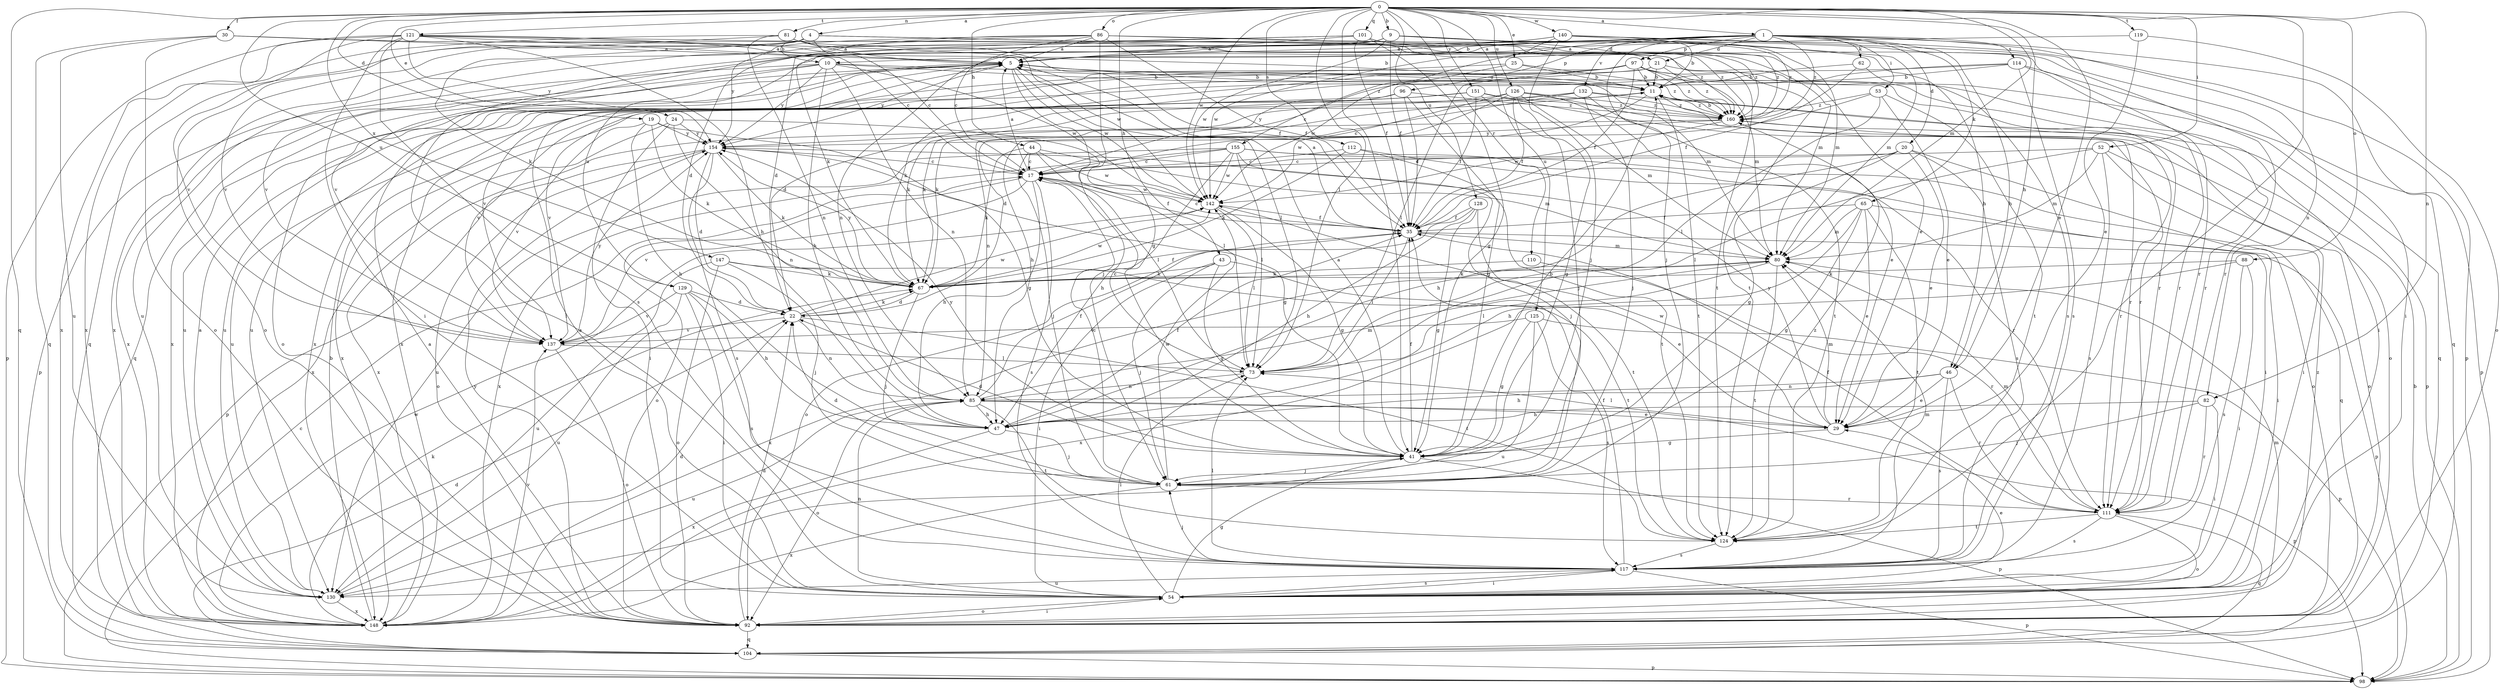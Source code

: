 strict digraph  {
0;
1;
4;
5;
9;
10;
11;
17;
19;
20;
21;
22;
24;
25;
29;
30;
35;
41;
43;
44;
46;
47;
52;
53;
54;
61;
62;
65;
67;
73;
80;
81;
82;
85;
86;
88;
92;
96;
97;
98;
101;
104;
110;
111;
112;
114;
117;
119;
121;
124;
125;
126;
128;
129;
130;
132;
137;
140;
142;
147;
148;
151;
154;
155;
160;
0 -> 1  [label=a];
0 -> 4  [label=a];
0 -> 9  [label=b];
0 -> 19  [label=d];
0 -> 24  [label=e];
0 -> 25  [label=e];
0 -> 29  [label=e];
0 -> 30  [label=f];
0 -> 41  [label=g];
0 -> 43  [label=h];
0 -> 44  [label=h];
0 -> 46  [label=h];
0 -> 52  [label=i];
0 -> 73  [label=l];
0 -> 80  [label=m];
0 -> 81  [label=n];
0 -> 82  [label=n];
0 -> 86  [label=o];
0 -> 88  [label=o];
0 -> 101  [label=q];
0 -> 104  [label=q];
0 -> 110  [label=r];
0 -> 112  [label=s];
0 -> 119  [label=t];
0 -> 121  [label=t];
0 -> 124  [label=t];
0 -> 125  [label=u];
0 -> 126  [label=u];
0 -> 128  [label=u];
0 -> 129  [label=u];
0 -> 140  [label=w];
0 -> 142  [label=w];
0 -> 147  [label=x];
0 -> 151  [label=y];
1 -> 5  [label=a];
1 -> 10  [label=b];
1 -> 20  [label=d];
1 -> 21  [label=d];
1 -> 46  [label=h];
1 -> 53  [label=i];
1 -> 61  [label=j];
1 -> 62  [label=k];
1 -> 65  [label=k];
1 -> 82  [label=n];
1 -> 96  [label=p];
1 -> 97  [label=p];
1 -> 104  [label=q];
1 -> 114  [label=s];
1 -> 129  [label=u];
1 -> 132  [label=v];
1 -> 137  [label=v];
1 -> 155  [label=z];
1 -> 160  [label=z];
4 -> 10  [label=b];
4 -> 17  [label=c];
4 -> 67  [label=k];
4 -> 80  [label=m];
4 -> 104  [label=q];
4 -> 111  [label=r];
4 -> 124  [label=t];
4 -> 137  [label=v];
5 -> 11  [label=b];
5 -> 61  [label=j];
5 -> 73  [label=l];
5 -> 80  [label=m];
5 -> 104  [label=q];
5 -> 130  [label=u];
5 -> 142  [label=w];
5 -> 148  [label=x];
5 -> 154  [label=y];
9 -> 21  [label=d];
9 -> 22  [label=d];
9 -> 35  [label=f];
9 -> 46  [label=h];
9 -> 67  [label=k];
9 -> 80  [label=m];
9 -> 85  [label=n];
9 -> 142  [label=w];
9 -> 160  [label=z];
10 -> 11  [label=b];
10 -> 47  [label=h];
10 -> 85  [label=n];
10 -> 92  [label=o];
10 -> 98  [label=p];
10 -> 111  [label=r];
10 -> 142  [label=w];
10 -> 148  [label=x];
10 -> 154  [label=y];
11 -> 5  [label=a];
11 -> 22  [label=d];
11 -> 111  [label=r];
11 -> 124  [label=t];
11 -> 148  [label=x];
11 -> 160  [label=z];
17 -> 5  [label=a];
17 -> 35  [label=f];
17 -> 47  [label=h];
17 -> 92  [label=o];
17 -> 117  [label=s];
17 -> 137  [label=v];
17 -> 142  [label=w];
19 -> 41  [label=g];
19 -> 47  [label=h];
19 -> 67  [label=k];
19 -> 137  [label=v];
19 -> 154  [label=y];
20 -> 17  [label=c];
20 -> 29  [label=e];
20 -> 41  [label=g];
20 -> 47  [label=h];
20 -> 92  [label=o];
20 -> 117  [label=s];
21 -> 11  [label=b];
21 -> 17  [label=c];
21 -> 67  [label=k];
21 -> 104  [label=q];
21 -> 160  [label=z];
22 -> 67  [label=k];
22 -> 85  [label=n];
22 -> 124  [label=t];
22 -> 137  [label=v];
22 -> 142  [label=w];
24 -> 54  [label=i];
24 -> 73  [label=l];
24 -> 85  [label=n];
24 -> 148  [label=x];
24 -> 154  [label=y];
25 -> 11  [label=b];
25 -> 130  [label=u];
25 -> 142  [label=w];
25 -> 160  [label=z];
29 -> 41  [label=g];
29 -> 73  [label=l];
29 -> 80  [label=m];
29 -> 142  [label=w];
29 -> 154  [label=y];
30 -> 5  [label=a];
30 -> 11  [label=b];
30 -> 92  [label=o];
30 -> 104  [label=q];
30 -> 124  [label=t];
30 -> 130  [label=u];
35 -> 5  [label=a];
35 -> 17  [label=c];
35 -> 73  [label=l];
35 -> 80  [label=m];
35 -> 98  [label=p];
41 -> 5  [label=a];
41 -> 11  [label=b];
41 -> 22  [label=d];
41 -> 35  [label=f];
41 -> 61  [label=j];
41 -> 98  [label=p];
41 -> 154  [label=y];
43 -> 41  [label=g];
43 -> 54  [label=i];
43 -> 61  [label=j];
43 -> 67  [label=k];
43 -> 124  [label=t];
44 -> 17  [label=c];
44 -> 61  [label=j];
44 -> 67  [label=k];
44 -> 73  [label=l];
44 -> 80  [label=m];
44 -> 142  [label=w];
46 -> 29  [label=e];
46 -> 47  [label=h];
46 -> 85  [label=n];
46 -> 111  [label=r];
46 -> 117  [label=s];
47 -> 35  [label=f];
47 -> 61  [label=j];
47 -> 148  [label=x];
52 -> 17  [label=c];
52 -> 54  [label=i];
52 -> 73  [label=l];
52 -> 80  [label=m];
52 -> 92  [label=o];
52 -> 117  [label=s];
53 -> 29  [label=e];
53 -> 47  [label=h];
53 -> 73  [label=l];
53 -> 124  [label=t];
53 -> 160  [label=z];
54 -> 5  [label=a];
54 -> 29  [label=e];
54 -> 41  [label=g];
54 -> 73  [label=l];
54 -> 85  [label=n];
54 -> 92  [label=o];
54 -> 117  [label=s];
61 -> 17  [label=c];
61 -> 22  [label=d];
61 -> 111  [label=r];
61 -> 142  [label=w];
61 -> 148  [label=x];
62 -> 11  [label=b];
62 -> 35  [label=f];
62 -> 117  [label=s];
65 -> 29  [label=e];
65 -> 35  [label=f];
65 -> 41  [label=g];
65 -> 47  [label=h];
65 -> 54  [label=i];
65 -> 80  [label=m];
65 -> 124  [label=t];
67 -> 22  [label=d];
67 -> 35  [label=f];
67 -> 61  [label=j];
67 -> 142  [label=w];
67 -> 154  [label=y];
73 -> 17  [label=c];
73 -> 85  [label=n];
80 -> 67  [label=k];
80 -> 73  [label=l];
80 -> 124  [label=t];
80 -> 148  [label=x];
81 -> 5  [label=a];
81 -> 35  [label=f];
81 -> 85  [label=n];
81 -> 92  [label=o];
81 -> 148  [label=x];
81 -> 160  [label=z];
82 -> 47  [label=h];
82 -> 54  [label=i];
82 -> 61  [label=j];
82 -> 111  [label=r];
85 -> 29  [label=e];
85 -> 35  [label=f];
85 -> 47  [label=h];
85 -> 80  [label=m];
85 -> 92  [label=o];
85 -> 98  [label=p];
85 -> 124  [label=t];
85 -> 130  [label=u];
86 -> 5  [label=a];
86 -> 17  [label=c];
86 -> 35  [label=f];
86 -> 41  [label=g];
86 -> 111  [label=r];
86 -> 130  [label=u];
86 -> 148  [label=x];
86 -> 154  [label=y];
86 -> 160  [label=z];
88 -> 54  [label=i];
88 -> 67  [label=k];
88 -> 117  [label=s];
88 -> 148  [label=x];
92 -> 5  [label=a];
92 -> 22  [label=d];
92 -> 54  [label=i];
92 -> 80  [label=m];
92 -> 104  [label=q];
92 -> 154  [label=y];
92 -> 160  [label=z];
96 -> 35  [label=f];
96 -> 41  [label=g];
96 -> 67  [label=k];
96 -> 137  [label=v];
96 -> 160  [label=z];
97 -> 11  [label=b];
97 -> 35  [label=f];
97 -> 54  [label=i];
97 -> 73  [label=l];
97 -> 80  [label=m];
97 -> 111  [label=r];
97 -> 130  [label=u];
97 -> 137  [label=v];
97 -> 148  [label=x];
97 -> 160  [label=z];
98 -> 11  [label=b];
98 -> 17  [label=c];
101 -> 5  [label=a];
101 -> 22  [label=d];
101 -> 29  [label=e];
101 -> 35  [label=f];
101 -> 41  [label=g];
101 -> 54  [label=i];
101 -> 160  [label=z];
104 -> 22  [label=d];
104 -> 98  [label=p];
110 -> 67  [label=k];
110 -> 111  [label=r];
111 -> 35  [label=f];
111 -> 80  [label=m];
111 -> 92  [label=o];
111 -> 104  [label=q];
111 -> 117  [label=s];
111 -> 124  [label=t];
112 -> 17  [label=c];
112 -> 67  [label=k];
112 -> 111  [label=r];
112 -> 124  [label=t];
114 -> 11  [label=b];
114 -> 22  [label=d];
114 -> 98  [label=p];
114 -> 111  [label=r];
114 -> 117  [label=s];
114 -> 148  [label=x];
117 -> 35  [label=f];
117 -> 54  [label=i];
117 -> 61  [label=j];
117 -> 73  [label=l];
117 -> 80  [label=m];
117 -> 98  [label=p];
117 -> 130  [label=u];
119 -> 5  [label=a];
119 -> 29  [label=e];
119 -> 92  [label=o];
121 -> 5  [label=a];
121 -> 17  [label=c];
121 -> 47  [label=h];
121 -> 54  [label=i];
121 -> 98  [label=p];
121 -> 117  [label=s];
121 -> 137  [label=v];
121 -> 142  [label=w];
121 -> 148  [label=x];
121 -> 154  [label=y];
121 -> 160  [label=z];
124 -> 117  [label=s];
124 -> 160  [label=z];
125 -> 41  [label=g];
125 -> 98  [label=p];
125 -> 117  [label=s];
125 -> 130  [label=u];
125 -> 137  [label=v];
126 -> 17  [label=c];
126 -> 29  [label=e];
126 -> 35  [label=f];
126 -> 41  [label=g];
126 -> 80  [label=m];
126 -> 92  [label=o];
126 -> 142  [label=w];
126 -> 154  [label=y];
126 -> 160  [label=z];
128 -> 35  [label=f];
128 -> 41  [label=g];
128 -> 47  [label=h];
128 -> 92  [label=o];
128 -> 124  [label=t];
129 -> 22  [label=d];
129 -> 47  [label=h];
129 -> 54  [label=i];
129 -> 117  [label=s];
129 -> 130  [label=u];
129 -> 137  [label=v];
130 -> 5  [label=a];
130 -> 22  [label=d];
130 -> 148  [label=x];
132 -> 61  [label=j];
132 -> 67  [label=k];
132 -> 85  [label=n];
132 -> 98  [label=p];
132 -> 124  [label=t];
132 -> 130  [label=u];
132 -> 160  [label=z];
137 -> 73  [label=l];
137 -> 92  [label=o];
137 -> 154  [label=y];
140 -> 5  [label=a];
140 -> 11  [label=b];
140 -> 54  [label=i];
140 -> 61  [label=j];
140 -> 80  [label=m];
140 -> 98  [label=p];
140 -> 137  [label=v];
140 -> 142  [label=w];
142 -> 35  [label=f];
142 -> 41  [label=g];
142 -> 73  [label=l];
147 -> 29  [label=e];
147 -> 61  [label=j];
147 -> 67  [label=k];
147 -> 92  [label=o];
147 -> 130  [label=u];
148 -> 11  [label=b];
148 -> 67  [label=k];
148 -> 137  [label=v];
148 -> 142  [label=w];
151 -> 35  [label=f];
151 -> 61  [label=j];
151 -> 67  [label=k];
151 -> 111  [label=r];
151 -> 137  [label=v];
151 -> 160  [label=z];
154 -> 17  [label=c];
154 -> 22  [label=d];
154 -> 41  [label=g];
154 -> 67  [label=k];
154 -> 92  [label=o];
154 -> 98  [label=p];
154 -> 117  [label=s];
155 -> 17  [label=c];
155 -> 47  [label=h];
155 -> 54  [label=i];
155 -> 61  [label=j];
155 -> 73  [label=l];
155 -> 104  [label=q];
155 -> 130  [label=u];
155 -> 142  [label=w];
155 -> 148  [label=x];
160 -> 11  [label=b];
160 -> 111  [label=r];
160 -> 142  [label=w];
160 -> 148  [label=x];
160 -> 154  [label=y];
}
